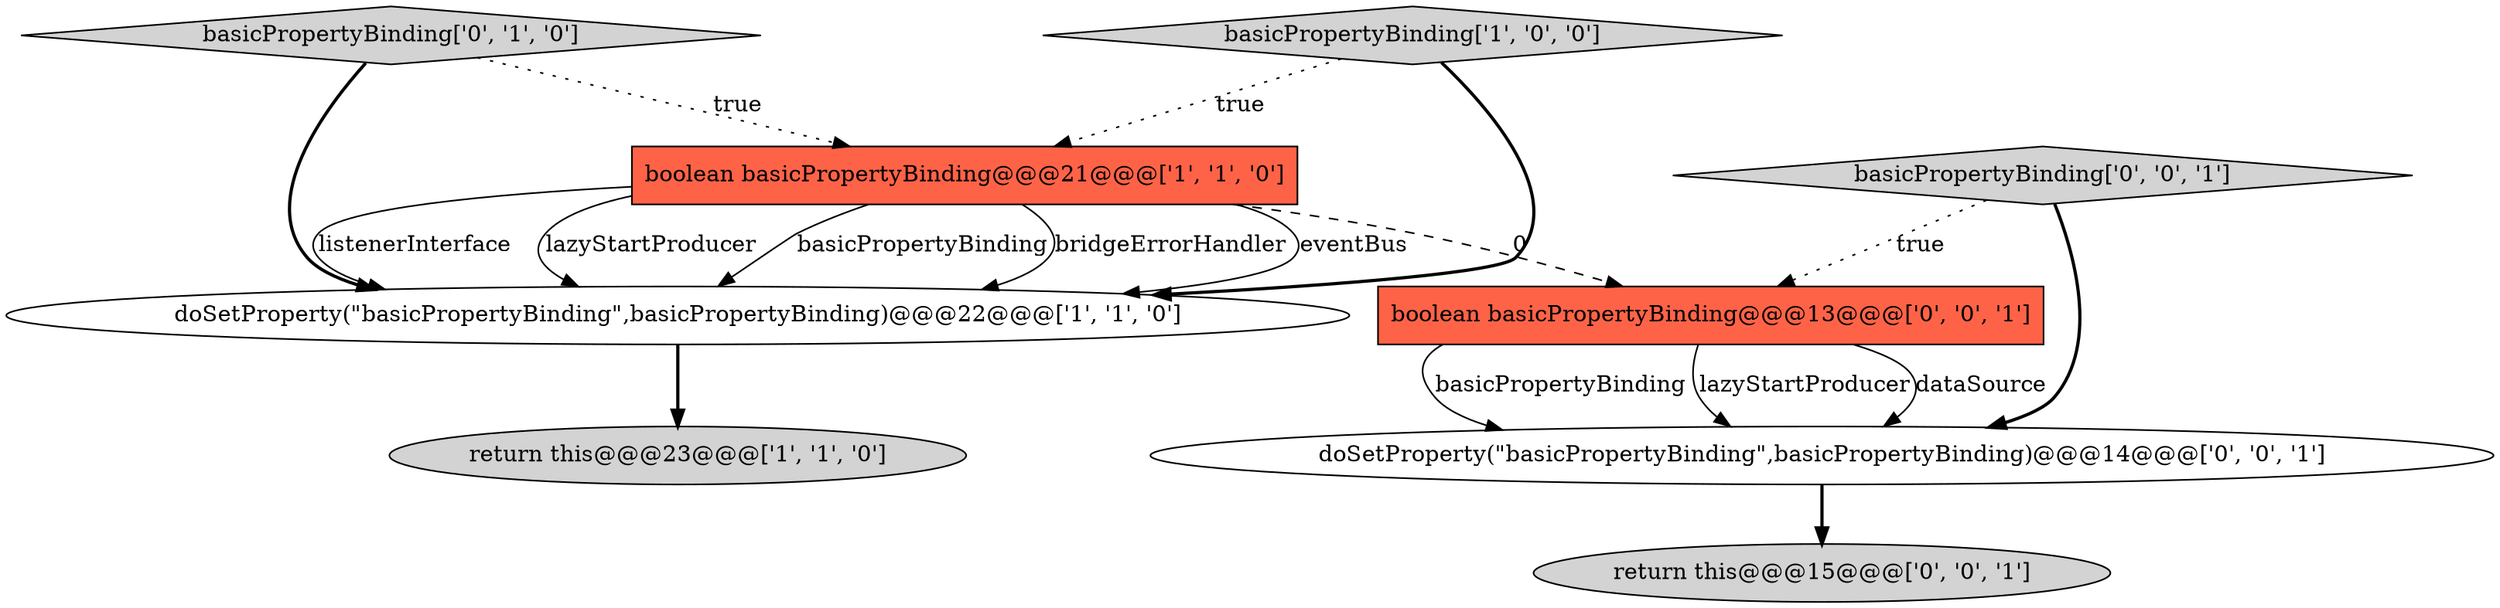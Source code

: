 digraph {
3 [style = filled, label = "doSetProperty(\"basicPropertyBinding\",basicPropertyBinding)@@@22@@@['1', '1', '0']", fillcolor = white, shape = ellipse image = "AAA0AAABBB1BBB"];
2 [style = filled, label = "boolean basicPropertyBinding@@@21@@@['1', '1', '0']", fillcolor = tomato, shape = box image = "AAA0AAABBB1BBB"];
4 [style = filled, label = "basicPropertyBinding['0', '1', '0']", fillcolor = lightgray, shape = diamond image = "AAA0AAABBB2BBB"];
7 [style = filled, label = "doSetProperty(\"basicPropertyBinding\",basicPropertyBinding)@@@14@@@['0', '0', '1']", fillcolor = white, shape = ellipse image = "AAA0AAABBB3BBB"];
8 [style = filled, label = "basicPropertyBinding['0', '0', '1']", fillcolor = lightgray, shape = diamond image = "AAA0AAABBB3BBB"];
6 [style = filled, label = "boolean basicPropertyBinding@@@13@@@['0', '0', '1']", fillcolor = tomato, shape = box image = "AAA0AAABBB3BBB"];
0 [style = filled, label = "basicPropertyBinding['1', '0', '0']", fillcolor = lightgray, shape = diamond image = "AAA0AAABBB1BBB"];
5 [style = filled, label = "return this@@@15@@@['0', '0', '1']", fillcolor = lightgray, shape = ellipse image = "AAA0AAABBB3BBB"];
1 [style = filled, label = "return this@@@23@@@['1', '1', '0']", fillcolor = lightgray, shape = ellipse image = "AAA0AAABBB1BBB"];
6->7 [style = solid, label="lazyStartProducer"];
7->5 [style = bold, label=""];
8->7 [style = bold, label=""];
0->2 [style = dotted, label="true"];
6->7 [style = solid, label="dataSource"];
2->3 [style = solid, label="basicPropertyBinding"];
2->3 [style = solid, label="bridgeErrorHandler"];
2->3 [style = solid, label="eventBus"];
8->6 [style = dotted, label="true"];
6->7 [style = solid, label="basicPropertyBinding"];
0->3 [style = bold, label=""];
4->3 [style = bold, label=""];
2->3 [style = solid, label="listenerInterface"];
3->1 [style = bold, label=""];
2->3 [style = solid, label="lazyStartProducer"];
4->2 [style = dotted, label="true"];
2->6 [style = dashed, label="0"];
}
